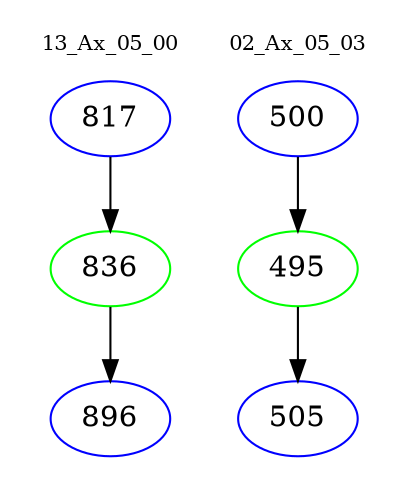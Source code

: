 digraph{
subgraph cluster_0 {
color = white
label = "13_Ax_05_00";
fontsize=10;
T0_817 [label="817", color="blue"]
T0_817 -> T0_836 [color="black"]
T0_836 [label="836", color="green"]
T0_836 -> T0_896 [color="black"]
T0_896 [label="896", color="blue"]
}
subgraph cluster_1 {
color = white
label = "02_Ax_05_03";
fontsize=10;
T1_500 [label="500", color="blue"]
T1_500 -> T1_495 [color="black"]
T1_495 [label="495", color="green"]
T1_495 -> T1_505 [color="black"]
T1_505 [label="505", color="blue"]
}
}
